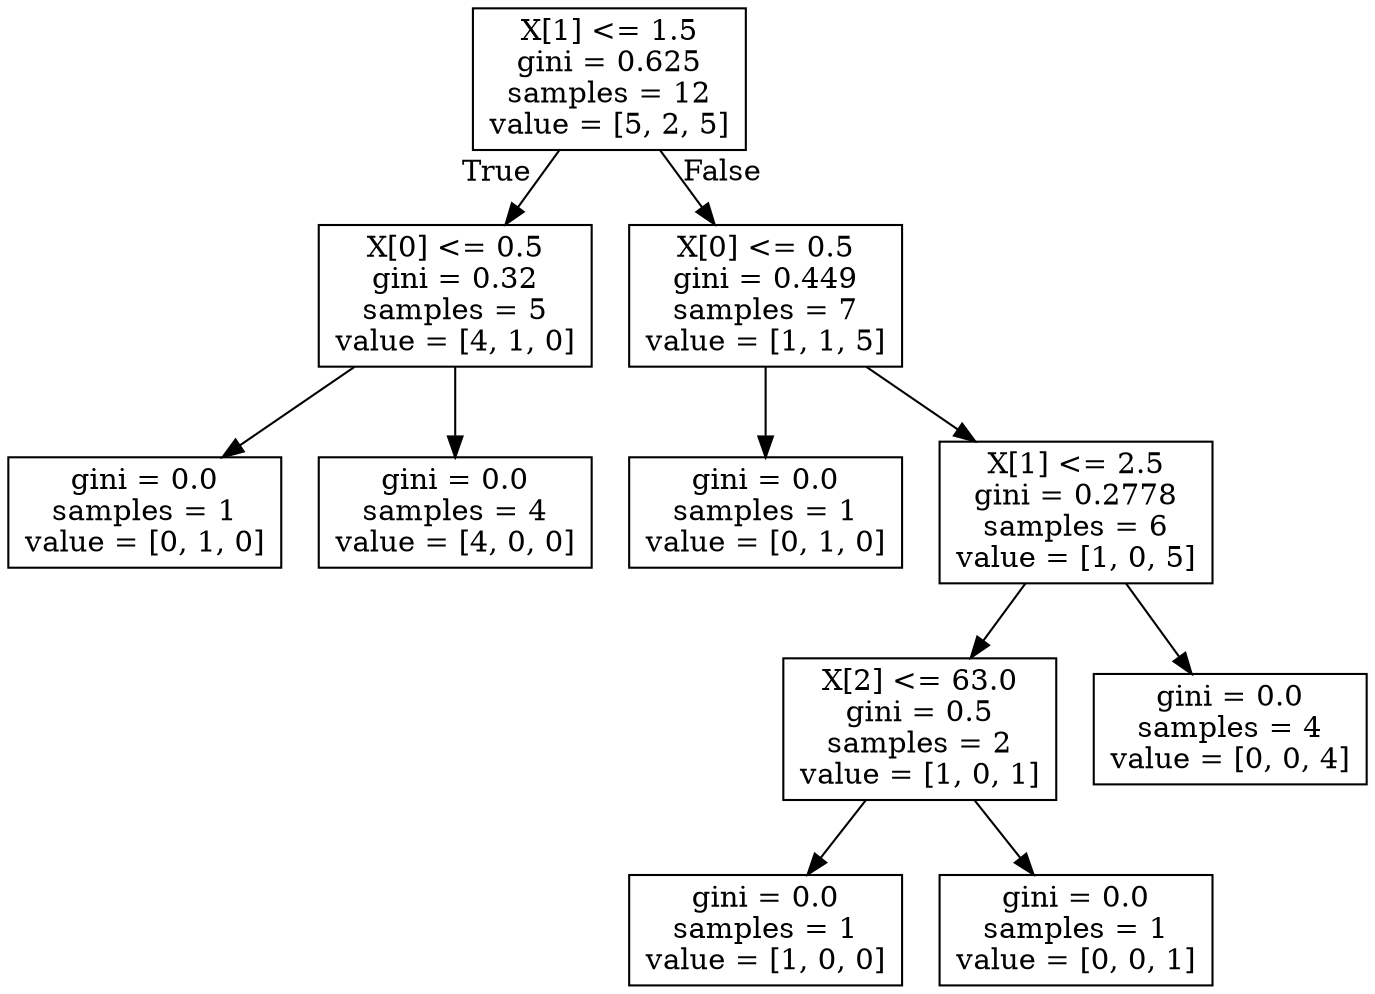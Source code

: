 digraph Tree {
node [shape=box] ;
0 [label="X[1] <= 1.5\ngini = 0.625\nsamples = 12\nvalue = [5, 2, 5]"] ;
1 [label="X[0] <= 0.5\ngini = 0.32\nsamples = 5\nvalue = [4, 1, 0]"] ;
0 -> 1 [labeldistance=2.5, labelangle=45, headlabel="True"] ;
2 [label="gini = 0.0\nsamples = 1\nvalue = [0, 1, 0]"] ;
1 -> 2 ;
3 [label="gini = 0.0\nsamples = 4\nvalue = [4, 0, 0]"] ;
1 -> 3 ;
4 [label="X[0] <= 0.5\ngini = 0.449\nsamples = 7\nvalue = [1, 1, 5]"] ;
0 -> 4 [labeldistance=2.5, labelangle=-45, headlabel="False"] ;
5 [label="gini = 0.0\nsamples = 1\nvalue = [0, 1, 0]"] ;
4 -> 5 ;
6 [label="X[1] <= 2.5\ngini = 0.2778\nsamples = 6\nvalue = [1, 0, 5]"] ;
4 -> 6 ;
7 [label="X[2] <= 63.0\ngini = 0.5\nsamples = 2\nvalue = [1, 0, 1]"] ;
6 -> 7 ;
8 [label="gini = 0.0\nsamples = 1\nvalue = [1, 0, 0]"] ;
7 -> 8 ;
9 [label="gini = 0.0\nsamples = 1\nvalue = [0, 0, 1]"] ;
7 -> 9 ;
10 [label="gini = 0.0\nsamples = 4\nvalue = [0, 0, 4]"] ;
6 -> 10 ;
}